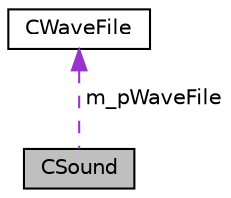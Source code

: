 digraph "CSound"
{
  edge [fontname="Helvetica",fontsize="10",labelfontname="Helvetica",labelfontsize="10"];
  node [fontname="Helvetica",fontsize="10",shape=record];
  Node1 [label="CSound",height=0.2,width=0.4,color="black", fillcolor="grey75", style="filled", fontcolor="black"];
  Node2 -> Node1 [dir="back",color="darkorchid3",fontsize="10",style="dashed",label=" m_pWaveFile" ,fontname="Helvetica"];
  Node2 [label="CWaveFile",height=0.2,width=0.4,color="black", fillcolor="white", style="filled",URL="$class_c_wave_file.html"];
}
